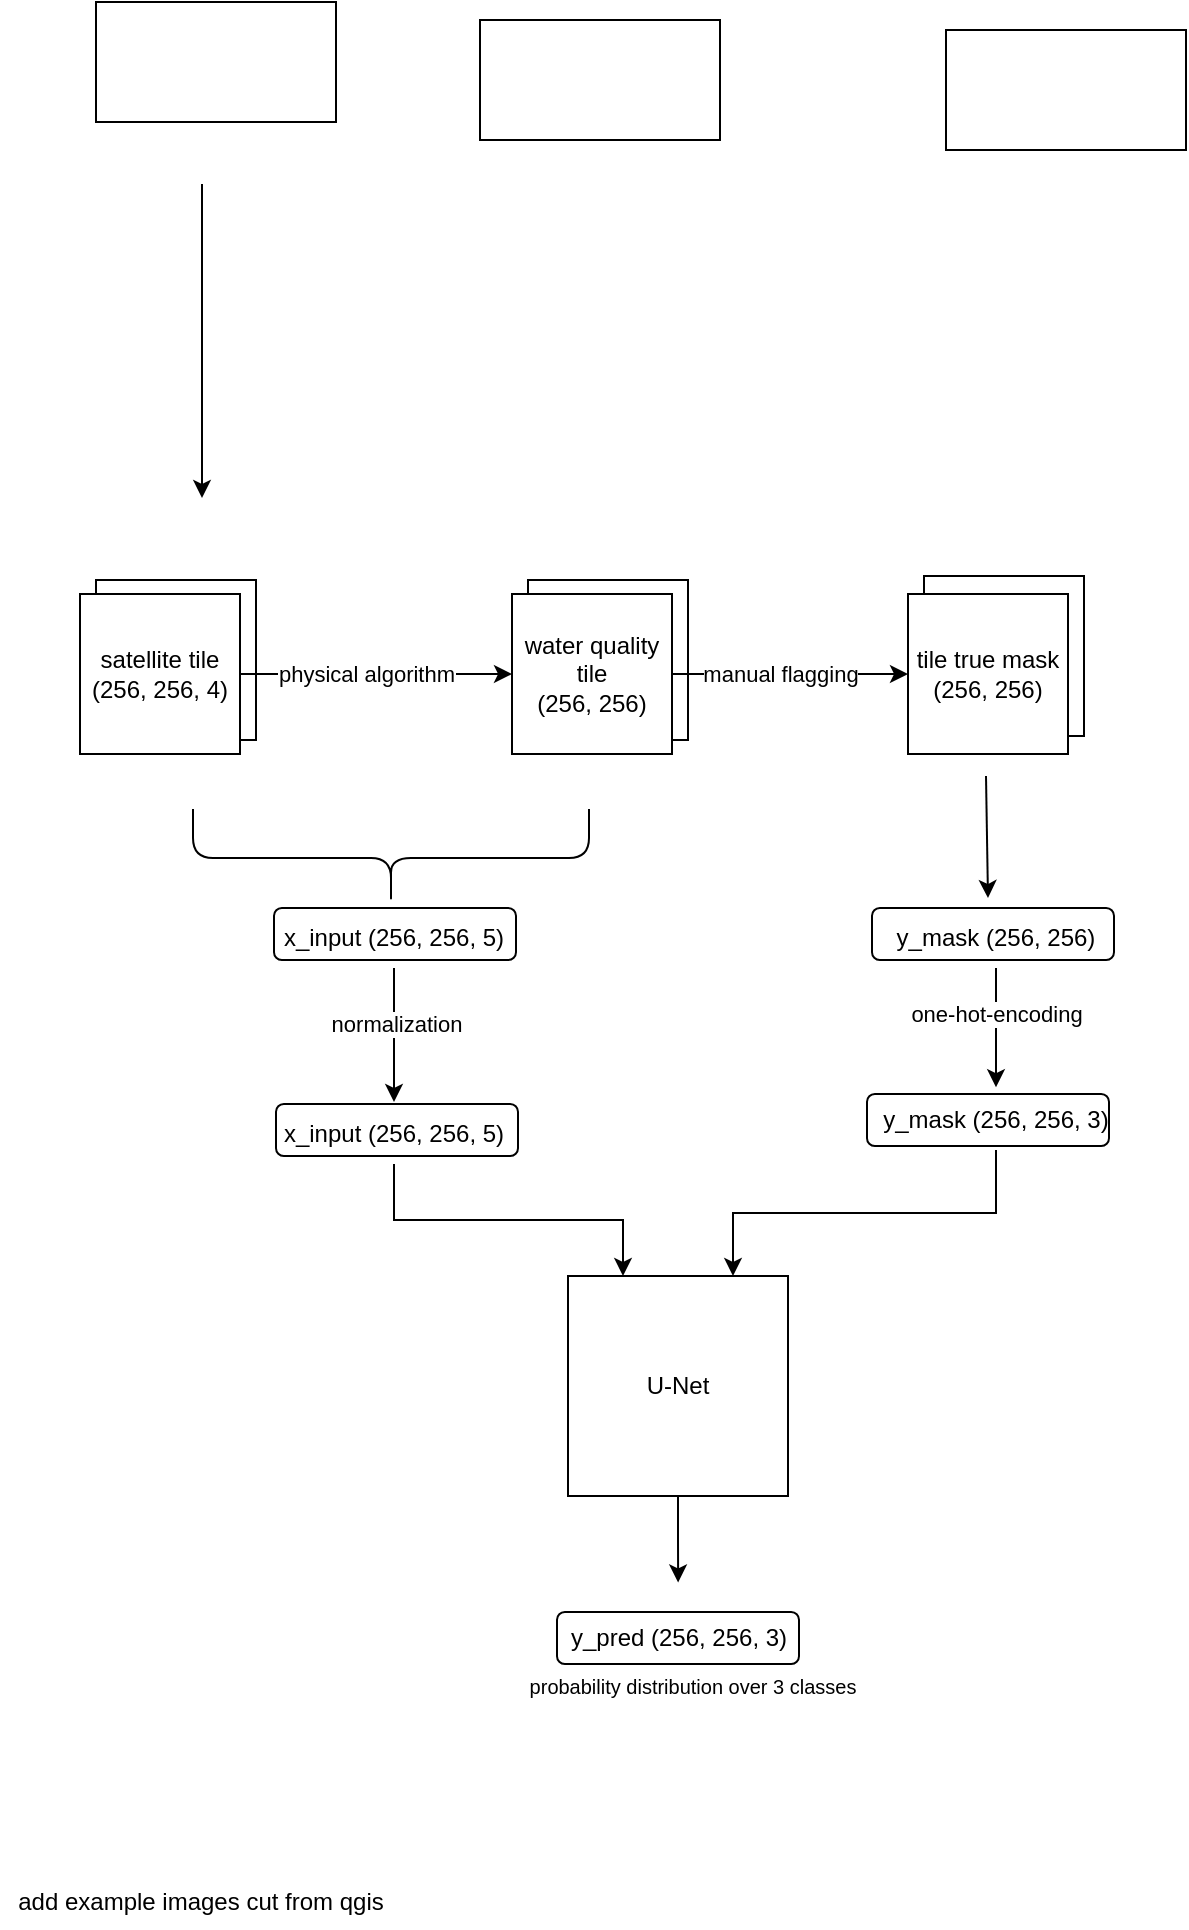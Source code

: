 <mxfile version="21.2.1">
  <diagram name="Page-1" id="yEietIbKCKUme1p3g7TJ">
    <mxGraphModel dx="989" dy="579" grid="0" gridSize="10" guides="1" tooltips="1" connect="1" arrows="1" fold="1" page="1" pageScale="1" pageWidth="850" pageHeight="1100" math="0" shadow="0">
      <root>
        <mxCell id="0" />
        <mxCell id="1" parent="0" />
        <mxCell id="XudGriLxotgvtAHnNOY1-39" value="" style="whiteSpace=wrap;html=1;aspect=fixed;" vertex="1" parent="1">
          <mxGeometry x="476" y="324" width="80" height="80" as="geometry" />
        </mxCell>
        <mxCell id="XudGriLxotgvtAHnNOY1-38" value="" style="whiteSpace=wrap;html=1;aspect=fixed;" vertex="1" parent="1">
          <mxGeometry x="62" y="326" width="80" height="80" as="geometry" />
        </mxCell>
        <mxCell id="XudGriLxotgvtAHnNOY1-37" value="" style="whiteSpace=wrap;html=1;aspect=fixed;" vertex="1" parent="1">
          <mxGeometry x="278" y="326" width="80" height="80" as="geometry" />
        </mxCell>
        <mxCell id="XudGriLxotgvtAHnNOY1-5" style="edgeStyle=orthogonalEdgeStyle;rounded=0;orthogonalLoop=1;jettySize=auto;html=1;entryX=0;entryY=0.5;entryDx=0;entryDy=0;" edge="1" parent="1" source="XudGriLxotgvtAHnNOY1-1" target="XudGriLxotgvtAHnNOY1-2">
          <mxGeometry relative="1" as="geometry" />
        </mxCell>
        <mxCell id="XudGriLxotgvtAHnNOY1-8" value="physical algorithm" style="edgeLabel;html=1;align=center;verticalAlign=middle;resizable=0;points=[];" vertex="1" connectable="0" parent="XudGriLxotgvtAHnNOY1-5">
          <mxGeometry x="-0.288" y="-1" relative="1" as="geometry">
            <mxPoint x="14" y="-1" as="offset" />
          </mxGeometry>
        </mxCell>
        <mxCell id="XudGriLxotgvtAHnNOY1-1" value="&lt;div&gt;satellite tile&lt;/div&gt;&lt;div&gt;(256, 256, 4)&lt;br&gt;&lt;/div&gt;" style="whiteSpace=wrap;html=1;aspect=fixed;" vertex="1" parent="1">
          <mxGeometry x="54" y="333" width="80" height="80" as="geometry" />
        </mxCell>
        <mxCell id="XudGriLxotgvtAHnNOY1-6" style="edgeStyle=orthogonalEdgeStyle;rounded=0;orthogonalLoop=1;jettySize=auto;html=1;entryX=0;entryY=0.5;entryDx=0;entryDy=0;" edge="1" parent="1" source="XudGriLxotgvtAHnNOY1-2" target="XudGriLxotgvtAHnNOY1-3">
          <mxGeometry relative="1" as="geometry">
            <mxPoint x="447" y="373" as="targetPoint" />
          </mxGeometry>
        </mxCell>
        <mxCell id="XudGriLxotgvtAHnNOY1-7" value="manual flagging" style="edgeLabel;html=1;align=center;verticalAlign=middle;resizable=0;points=[];" vertex="1" connectable="0" parent="XudGriLxotgvtAHnNOY1-6">
          <mxGeometry x="-0.25" relative="1" as="geometry">
            <mxPoint x="9" as="offset" />
          </mxGeometry>
        </mxCell>
        <mxCell id="XudGriLxotgvtAHnNOY1-2" value="&lt;div&gt;water quality tile&lt;/div&gt;&lt;div&gt;(256, 256)&lt;br&gt;&lt;/div&gt;" style="whiteSpace=wrap;html=1;aspect=fixed;" vertex="1" parent="1">
          <mxGeometry x="270" y="333" width="80" height="80" as="geometry" />
        </mxCell>
        <mxCell id="XudGriLxotgvtAHnNOY1-3" value="&lt;div&gt;tile true mask&lt;/div&gt;(256, 256)" style="whiteSpace=wrap;html=1;aspect=fixed;" vertex="1" parent="1">
          <mxGeometry x="468" y="333" width="80" height="80" as="geometry" />
        </mxCell>
        <mxCell id="XudGriLxotgvtAHnNOY1-10" value="" style="shape=curlyBracket;whiteSpace=wrap;html=1;rounded=1;labelPosition=left;verticalLabelPosition=middle;align=right;verticalAlign=middle;rotation=-90;" vertex="1" parent="1">
          <mxGeometry x="185" y="366" width="49" height="198" as="geometry" />
        </mxCell>
        <mxCell id="XudGriLxotgvtAHnNOY1-11" value="" style="endArrow=classic;html=1;rounded=0;" edge="1" parent="1">
          <mxGeometry width="50" height="50" relative="1" as="geometry">
            <mxPoint x="507" y="424" as="sourcePoint" />
            <mxPoint x="508" y="485" as="targetPoint" />
          </mxGeometry>
        </mxCell>
        <mxCell id="XudGriLxotgvtAHnNOY1-21" style="edgeStyle=orthogonalEdgeStyle;rounded=0;orthogonalLoop=1;jettySize=auto;html=1;exitX=0.5;exitY=1;exitDx=0;exitDy=0;" edge="1" parent="1" source="XudGriLxotgvtAHnNOY1-12">
          <mxGeometry relative="1" as="geometry">
            <mxPoint x="211" y="587" as="targetPoint" />
          </mxGeometry>
        </mxCell>
        <mxCell id="XudGriLxotgvtAHnNOY1-22" value="normalization " style="edgeLabel;html=1;align=center;verticalAlign=middle;resizable=0;points=[];" vertex="1" connectable="0" parent="XudGriLxotgvtAHnNOY1-21">
          <mxGeometry x="-0.167" y="1" relative="1" as="geometry">
            <mxPoint as="offset" />
          </mxGeometry>
        </mxCell>
        <mxCell id="XudGriLxotgvtAHnNOY1-12" value="x_input (256, 256, 5)" style="text;html=1;strokeColor=none;fillColor=none;align=center;verticalAlign=middle;whiteSpace=wrap;rounded=0;" vertex="1" parent="1">
          <mxGeometry x="152" y="490" width="118" height="30" as="geometry" />
        </mxCell>
        <mxCell id="XudGriLxotgvtAHnNOY1-18" style="edgeStyle=orthogonalEdgeStyle;rounded=0;orthogonalLoop=1;jettySize=auto;html=1;" edge="1" parent="1" source="XudGriLxotgvtAHnNOY1-13">
          <mxGeometry relative="1" as="geometry">
            <mxPoint x="512.0" y="579.621" as="targetPoint" />
          </mxGeometry>
        </mxCell>
        <mxCell id="XudGriLxotgvtAHnNOY1-20" value="one-hot-encoding" style="edgeLabel;html=1;align=center;verticalAlign=middle;resizable=0;points=[];" vertex="1" connectable="0" parent="XudGriLxotgvtAHnNOY1-18">
          <mxGeometry x="-0.249" relative="1" as="geometry">
            <mxPoint as="offset" />
          </mxGeometry>
        </mxCell>
        <mxCell id="XudGriLxotgvtAHnNOY1-13" value="y_mask (256, 256)" style="text;html=1;strokeColor=none;fillColor=none;align=center;verticalAlign=middle;whiteSpace=wrap;rounded=0;" vertex="1" parent="1">
          <mxGeometry x="453" y="490" width="118" height="30" as="geometry" />
        </mxCell>
        <mxCell id="XudGriLxotgvtAHnNOY1-28" style="edgeStyle=orthogonalEdgeStyle;rounded=0;orthogonalLoop=1;jettySize=auto;html=1;exitX=0.5;exitY=1;exitDx=0;exitDy=0;" edge="1" parent="1" source="XudGriLxotgvtAHnNOY1-14">
          <mxGeometry relative="1" as="geometry">
            <mxPoint x="353.069" y="827.207" as="targetPoint" />
          </mxGeometry>
        </mxCell>
        <mxCell id="XudGriLxotgvtAHnNOY1-14" value="U-Net" style="whiteSpace=wrap;html=1;aspect=fixed;" vertex="1" parent="1">
          <mxGeometry x="298" y="674" width="110" height="110" as="geometry" />
        </mxCell>
        <mxCell id="XudGriLxotgvtAHnNOY1-26" style="edgeStyle=orthogonalEdgeStyle;rounded=0;orthogonalLoop=1;jettySize=auto;html=1;exitX=0.5;exitY=1;exitDx=0;exitDy=0;entryX=0.25;entryY=0;entryDx=0;entryDy=0;" edge="1" parent="1" source="XudGriLxotgvtAHnNOY1-24" target="XudGriLxotgvtAHnNOY1-14">
          <mxGeometry relative="1" as="geometry" />
        </mxCell>
        <mxCell id="XudGriLxotgvtAHnNOY1-24" value="x_input (256, 256, 5)" style="text;html=1;strokeColor=none;fillColor=none;align=center;verticalAlign=middle;whiteSpace=wrap;rounded=0;" vertex="1" parent="1">
          <mxGeometry x="152" y="588" width="118" height="30" as="geometry" />
        </mxCell>
        <mxCell id="XudGriLxotgvtAHnNOY1-29" style="edgeStyle=orthogonalEdgeStyle;rounded=0;orthogonalLoop=1;jettySize=auto;html=1;exitX=0.5;exitY=1;exitDx=0;exitDy=0;entryX=0.75;entryY=0;entryDx=0;entryDy=0;" edge="1" parent="1" source="XudGriLxotgvtAHnNOY1-25" target="XudGriLxotgvtAHnNOY1-14">
          <mxGeometry relative="1" as="geometry" />
        </mxCell>
        <mxCell id="XudGriLxotgvtAHnNOY1-25" value="y_mask (256, 256, 3)" style="text;html=1;strokeColor=none;fillColor=none;align=center;verticalAlign=middle;whiteSpace=wrap;rounded=0;" vertex="1" parent="1">
          <mxGeometry x="453" y="581" width="118" height="30" as="geometry" />
        </mxCell>
        <mxCell id="XudGriLxotgvtAHnNOY1-30" value="&lt;div&gt;y_pred (256, 256, 3)&lt;/div&gt;" style="text;html=1;align=center;verticalAlign=middle;resizable=0;points=[];autosize=1;strokeColor=none;fillColor=none;" vertex="1" parent="1">
          <mxGeometry x="290" y="842" width="126" height="26" as="geometry" />
        </mxCell>
        <mxCell id="XudGriLxotgvtAHnNOY1-31" value="" style="rounded=1;whiteSpace=wrap;html=1;fillColor=none;" vertex="1" parent="1">
          <mxGeometry x="151" y="490" width="121" height="26" as="geometry" />
        </mxCell>
        <mxCell id="XudGriLxotgvtAHnNOY1-32" value="" style="rounded=1;whiteSpace=wrap;html=1;fillColor=none;" vertex="1" parent="1">
          <mxGeometry x="450" y="490" width="121" height="26" as="geometry" />
        </mxCell>
        <mxCell id="XudGriLxotgvtAHnNOY1-33" value="" style="rounded=1;whiteSpace=wrap;html=1;fillColor=none;" vertex="1" parent="1">
          <mxGeometry x="152" y="588" width="121" height="26" as="geometry" />
        </mxCell>
        <mxCell id="XudGriLxotgvtAHnNOY1-34" value="" style="rounded=1;whiteSpace=wrap;html=1;fillColor=none;" vertex="1" parent="1">
          <mxGeometry x="447.5" y="583" width="121" height="26" as="geometry" />
        </mxCell>
        <mxCell id="XudGriLxotgvtAHnNOY1-35" value="" style="rounded=1;whiteSpace=wrap;html=1;fillColor=none;" vertex="1" parent="1">
          <mxGeometry x="292.5" y="842" width="121" height="26" as="geometry" />
        </mxCell>
        <mxCell id="XudGriLxotgvtAHnNOY1-36" value="&lt;div&gt;&lt;font style=&quot;font-size: 10px;&quot;&gt;probability distribution over 3 classes&lt;br&gt;&lt;/font&gt;&lt;/div&gt;" style="text;html=1;align=center;verticalAlign=middle;resizable=0;points=[];autosize=1;strokeColor=none;fillColor=none;" vertex="1" parent="1">
          <mxGeometry x="269" y="866" width="181" height="26" as="geometry" />
        </mxCell>
        <mxCell id="XudGriLxotgvtAHnNOY1-40" value="" style="rounded=0;whiteSpace=wrap;html=1;" vertex="1" parent="1">
          <mxGeometry x="62" y="37" width="120" height="60" as="geometry" />
        </mxCell>
        <mxCell id="XudGriLxotgvtAHnNOY1-41" value="" style="rounded=0;whiteSpace=wrap;html=1;" vertex="1" parent="1">
          <mxGeometry x="254" y="46" width="120" height="60" as="geometry" />
        </mxCell>
        <mxCell id="XudGriLxotgvtAHnNOY1-42" value="" style="rounded=0;whiteSpace=wrap;html=1;" vertex="1" parent="1">
          <mxGeometry x="487" y="51" width="120" height="60" as="geometry" />
        </mxCell>
        <mxCell id="XudGriLxotgvtAHnNOY1-43" value="" style="endArrow=classic;html=1;rounded=0;" edge="1" parent="1">
          <mxGeometry width="50" height="50" relative="1" as="geometry">
            <mxPoint x="115" y="128" as="sourcePoint" />
            <mxPoint x="115" y="285" as="targetPoint" />
          </mxGeometry>
        </mxCell>
        <mxCell id="XudGriLxotgvtAHnNOY1-44" value="add example images cut from qgis" style="text;html=1;align=center;verticalAlign=middle;resizable=0;points=[];autosize=1;strokeColor=none;fillColor=none;" vertex="1" parent="1">
          <mxGeometry x="14" y="974" width="200" height="26" as="geometry" />
        </mxCell>
      </root>
    </mxGraphModel>
  </diagram>
</mxfile>
